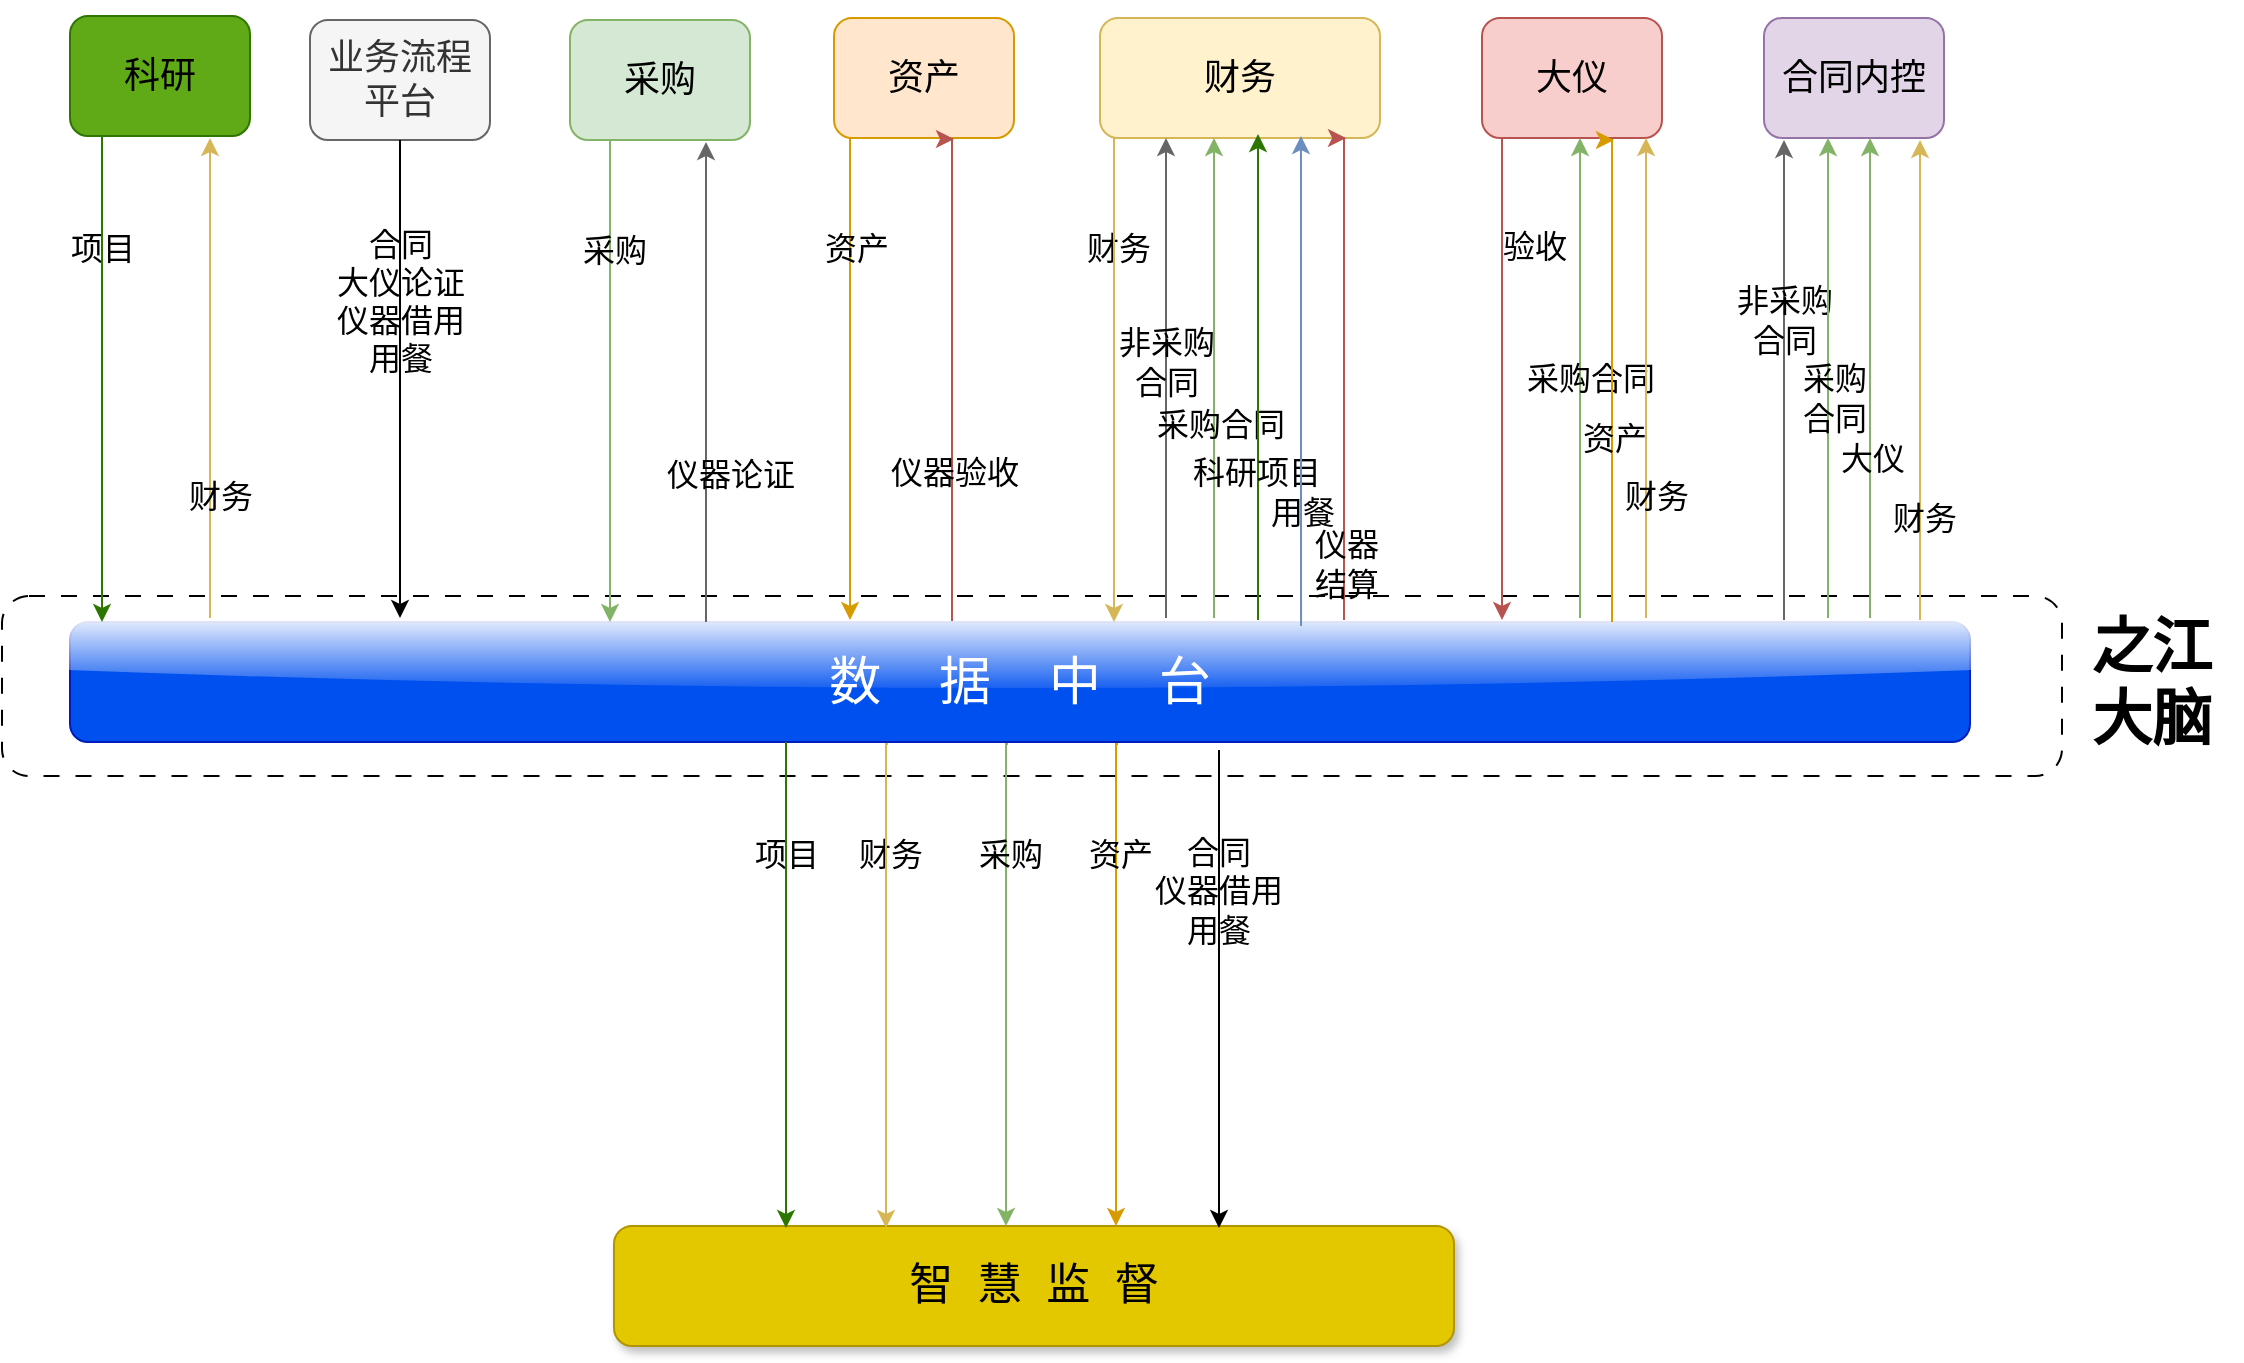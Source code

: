 <mxfile version="27.1.4">
  <diagram name="第 1 页" id="l95064EMbNkhba51N2tE">
    <mxGraphModel dx="1554" dy="807" grid="1" gridSize="10" guides="1" tooltips="1" connect="1" arrows="1" fold="1" page="1" pageScale="1" pageWidth="827" pageHeight="1169" math="0" shadow="0">
      <root>
        <mxCell id="0" />
        <mxCell id="1" parent="0" />
        <mxCell id="8e4hBtmDDEDwPUvlh3ac-1" value="" style="rounded=1;whiteSpace=wrap;html=1;dashed=1;dashPattern=8 8;" vertex="1" parent="1">
          <mxGeometry x="60" y="730" width="1030" height="90" as="geometry" />
        </mxCell>
        <mxCell id="HQYJDGUzLjrmjBtzh0W9-1" value="&lt;article data-clipboard-cangjie=&quot;[&amp;quot;root&amp;quot;,{&amp;quot;copyFrom&amp;quot;:&amp;quot;im-native&amp;quot;},[&amp;quot;p&amp;quot;,{},[&amp;quot;span&amp;quot;,{&amp;quot;data-type&amp;quot;:&amp;quot;text&amp;quot;},[&amp;quot;span&amp;quot;,{&amp;quot;data-type&amp;quot;:&amp;quot;leaf&amp;quot;},&amp;quot;业务流程平台&amp;quot;]]]]&quot; class=&quot;4ever-article&quot;&gt;&lt;p&gt;业务流程平台&lt;/p&gt;&lt;/article&gt;" style="rounded=1;whiteSpace=wrap;html=1;fillColor=#f5f5f5;fontColor=#333333;strokeColor=#666666;fontSize=18;" parent="1" vertex="1">
          <mxGeometry x="214" y="442" width="90" height="60" as="geometry" />
        </mxCell>
        <mxCell id="HQYJDGUzLjrmjBtzh0W9-2" value="数&amp;nbsp; &amp;nbsp; 据&amp;nbsp; &amp;nbsp; 中&amp;nbsp; &amp;nbsp; 台" style="rounded=1;whiteSpace=wrap;html=1;fillColor=#0050ef;fontColor=#ffffff;strokeColor=#001DBC;fontSize=26;glass=1;" parent="1" vertex="1">
          <mxGeometry x="94" y="743" width="950" height="60" as="geometry" />
        </mxCell>
        <mxCell id="HQYJDGUzLjrmjBtzh0W9-5" value="合同&lt;div&gt;大仪论证&lt;/div&gt;&lt;div&gt;仪器借用&lt;/div&gt;&lt;div&gt;用餐&lt;br&gt;&lt;div&gt;&lt;br&gt;&lt;/div&gt;&lt;/div&gt;" style="text;html=1;align=center;verticalAlign=middle;resizable=0;points=[];autosize=1;strokeColor=none;fillColor=none;fontSize=16;" parent="1" vertex="1">
          <mxGeometry x="214" y="537" width="90" height="110" as="geometry" />
        </mxCell>
        <mxCell id="HQYJDGUzLjrmjBtzh0W9-6" value="合同" style="text;html=1;align=center;verticalAlign=middle;resizable=0;points=[];autosize=1;strokeColor=none;fillColor=none;fontSize=14;" parent="1" vertex="1">
          <mxGeometry x="339" y="470" width="50" height="30" as="geometry" />
        </mxCell>
        <mxCell id="HQYJDGUzLjrmjBtzh0W9-8" value="采购" style="rounded=1;whiteSpace=wrap;html=1;fillColor=#d5e8d4;strokeColor=#82b366;fontSize=18;" parent="1" vertex="1">
          <mxGeometry x="344" y="442" width="90" height="60" as="geometry" />
        </mxCell>
        <mxCell id="HQYJDGUzLjrmjBtzh0W9-9" value="合同" style="text;html=1;align=center;verticalAlign=middle;resizable=0;points=[];autosize=1;strokeColor=none;fillColor=none;fontSize=14;" parent="1" vertex="1">
          <mxGeometry x="471" y="469" width="50" height="30" as="geometry" />
        </mxCell>
        <mxCell id="HQYJDGUzLjrmjBtzh0W9-10" value="资产" style="rounded=1;whiteSpace=wrap;html=1;fillColor=#ffe6cc;strokeColor=#d79b00;fontSize=18;" parent="1" vertex="1">
          <mxGeometry x="476" y="441" width="90" height="60" as="geometry" />
        </mxCell>
        <mxCell id="HQYJDGUzLjrmjBtzh0W9-11" value="合同" style="text;html=1;align=center;verticalAlign=middle;resizable=0;points=[];autosize=1;strokeColor=none;fillColor=none;fontSize=14;" parent="1" vertex="1">
          <mxGeometry x="642" y="469" width="50" height="30" as="geometry" />
        </mxCell>
        <mxCell id="HQYJDGUzLjrmjBtzh0W9-12" value="财务" style="rounded=1;whiteSpace=wrap;html=1;fillColor=#fff2cc;strokeColor=#d6b656;fontSize=18;" parent="1" vertex="1">
          <mxGeometry x="609" y="441" width="140" height="60" as="geometry" />
        </mxCell>
        <mxCell id="HQYJDGUzLjrmjBtzh0W9-13" value="合同" style="text;html=1;align=center;verticalAlign=middle;resizable=0;points=[];autosize=1;strokeColor=none;fillColor=none;fontSize=14;" parent="1" vertex="1">
          <mxGeometry x="795" y="469" width="50" height="30" as="geometry" />
        </mxCell>
        <mxCell id="HQYJDGUzLjrmjBtzh0W9-14" value="大仪" style="rounded=1;whiteSpace=wrap;html=1;fillColor=#f8cecc;strokeColor=#b85450;fontSize=18;" parent="1" vertex="1">
          <mxGeometry x="800" y="441" width="90" height="60" as="geometry" />
        </mxCell>
        <mxCell id="HQYJDGUzLjrmjBtzh0W9-15" value="合同" style="text;html=1;align=center;verticalAlign=middle;resizable=0;points=[];autosize=1;strokeColor=none;fillColor=none;fontSize=14;" parent="1" vertex="1">
          <mxGeometry x="936" y="469" width="50" height="30" as="geometry" />
        </mxCell>
        <mxCell id="HQYJDGUzLjrmjBtzh0W9-16" value="合同内控" style="rounded=1;whiteSpace=wrap;html=1;fillColor=#e1d5e7;strokeColor=#9673a6;fontSize=18;" parent="1" vertex="1">
          <mxGeometry x="941" y="441" width="90" height="60" as="geometry" />
        </mxCell>
        <mxCell id="HQYJDGUzLjrmjBtzh0W9-17" style="edgeStyle=orthogonalEdgeStyle;rounded=0;orthogonalLoop=1;jettySize=auto;html=1;" parent="1" source="HQYJDGUzLjrmjBtzh0W9-1" edge="1">
          <mxGeometry relative="1" as="geometry">
            <mxPoint x="259" y="741" as="targetPoint" />
          </mxGeometry>
        </mxCell>
        <mxCell id="HQYJDGUzLjrmjBtzh0W9-18" value="财务" style="text;html=1;align=center;verticalAlign=middle;resizable=0;points=[];autosize=1;strokeColor=none;fillColor=default;fontSize=16;" parent="1" vertex="1">
          <mxGeometry x="588" y="541" width="60" height="30" as="geometry" />
        </mxCell>
        <mxCell id="HQYJDGUzLjrmjBtzh0W9-19" style="edgeStyle=orthogonalEdgeStyle;rounded=0;orthogonalLoop=1;jettySize=auto;html=1;fillColor=#f5f5f5;strokeColor=#666666;" parent="1" edge="1">
          <mxGeometry relative="1" as="geometry">
            <mxPoint x="642" y="741" as="sourcePoint" />
            <mxPoint x="642" y="501" as="targetPoint" />
          </mxGeometry>
        </mxCell>
        <mxCell id="HQYJDGUzLjrmjBtzh0W9-20" value="非采购&lt;div&gt;合同&lt;/div&gt;" style="text;html=1;align=center;verticalAlign=middle;resizable=0;points=[];autosize=1;strokeColor=none;fillColor=none;fontSize=16;" parent="1" vertex="1">
          <mxGeometry x="607" y="588" width="70" height="50" as="geometry" />
        </mxCell>
        <mxCell id="HQYJDGUzLjrmjBtzh0W9-21" style="edgeStyle=orthogonalEdgeStyle;rounded=0;orthogonalLoop=1;jettySize=auto;html=1;fillColor=#d5e8d4;strokeColor=#82b366;" parent="1" edge="1">
          <mxGeometry relative="1" as="geometry">
            <mxPoint x="666" y="741" as="sourcePoint" />
            <mxPoint x="666" y="501" as="targetPoint" />
          </mxGeometry>
        </mxCell>
        <mxCell id="HQYJDGUzLjrmjBtzh0W9-22" value="采购合同" style="text;html=1;align=center;verticalAlign=middle;resizable=0;points=[];autosize=1;strokeColor=none;fillColor=none;fontSize=16;" parent="1" vertex="1">
          <mxGeometry x="624" y="629" width="90" height="30" as="geometry" />
        </mxCell>
        <mxCell id="HQYJDGUzLjrmjBtzh0W9-25" value="" style="edgeStyle=orthogonalEdgeStyle;rounded=0;orthogonalLoop=1;jettySize=auto;html=1;entryX=0.057;entryY=0.027;entryDx=0;entryDy=0;entryPerimeter=0;fillColor=#d5e8d4;strokeColor=#82b366;" parent="1" edge="1">
          <mxGeometry relative="1" as="geometry">
            <mxPoint x="364" y="743" as="targetPoint" />
            <mxPoint x="365" y="502" as="sourcePoint" />
            <Array as="points">
              <mxPoint x="364" y="502" />
            </Array>
          </mxGeometry>
        </mxCell>
        <mxCell id="HQYJDGUzLjrmjBtzh0W9-26" value="采购" style="text;html=1;align=center;verticalAlign=middle;resizable=0;points=[];autosize=1;strokeColor=none;fillColor=none;fontSize=16;" parent="1" vertex="1">
          <mxGeometry x="336" y="542" width="60" height="30" as="geometry" />
        </mxCell>
        <mxCell id="HQYJDGUzLjrmjBtzh0W9-27" value="" style="edgeStyle=orthogonalEdgeStyle;rounded=0;orthogonalLoop=1;jettySize=auto;html=1;entryX=0.057;entryY=0.027;entryDx=0;entryDy=0;entryPerimeter=0;fillColor=#ffe6cc;strokeColor=#d79b00;" parent="1" edge="1">
          <mxGeometry relative="1" as="geometry">
            <mxPoint x="484" y="742" as="targetPoint" />
            <mxPoint x="485" y="501" as="sourcePoint" />
            <Array as="points">
              <mxPoint x="484" y="501" />
            </Array>
          </mxGeometry>
        </mxCell>
        <mxCell id="HQYJDGUzLjrmjBtzh0W9-28" value="资产" style="text;html=1;align=center;verticalAlign=middle;resizable=0;points=[];autosize=1;strokeColor=none;fillColor=none;fontSize=16;" parent="1" vertex="1">
          <mxGeometry x="457" y="541" width="60" height="30" as="geometry" />
        </mxCell>
        <mxCell id="HQYJDGUzLjrmjBtzh0W9-29" value="" style="edgeStyle=orthogonalEdgeStyle;rounded=0;orthogonalLoop=1;jettySize=auto;html=1;entryX=0.057;entryY=0.027;entryDx=0;entryDy=0;entryPerimeter=0;fillColor=#f8cecc;strokeColor=#b85450;" parent="1" edge="1">
          <mxGeometry relative="1" as="geometry">
            <mxPoint x="810" y="742" as="targetPoint" />
            <mxPoint x="811" y="501" as="sourcePoint" />
            <Array as="points">
              <mxPoint x="810" y="501" />
            </Array>
          </mxGeometry>
        </mxCell>
        <mxCell id="HQYJDGUzLjrmjBtzh0W9-30" value="验收" style="text;html=1;align=center;verticalAlign=middle;resizable=0;points=[];autosize=1;strokeColor=none;fillColor=none;fontSize=16;" parent="1" vertex="1">
          <mxGeometry x="796" y="540" width="60" height="30" as="geometry" />
        </mxCell>
        <mxCell id="HQYJDGUzLjrmjBtzh0W9-31" style="edgeStyle=orthogonalEdgeStyle;rounded=0;orthogonalLoop=1;jettySize=auto;html=1;fillColor=#f5f5f5;strokeColor=#666666;" parent="1" edge="1">
          <mxGeometry relative="1" as="geometry">
            <mxPoint x="951" y="742" as="sourcePoint" />
            <mxPoint x="951" y="502" as="targetPoint" />
          </mxGeometry>
        </mxCell>
        <mxCell id="HQYJDGUzLjrmjBtzh0W9-32" value="非采购&lt;div&gt;合同&lt;/div&gt;" style="text;html=1;align=center;verticalAlign=middle;resizable=0;points=[];autosize=1;strokeColor=none;fillColor=none;fontSize=16;" parent="1" vertex="1">
          <mxGeometry x="916" y="567" width="70" height="50" as="geometry" />
        </mxCell>
        <mxCell id="HQYJDGUzLjrmjBtzh0W9-33" style="edgeStyle=orthogonalEdgeStyle;rounded=0;orthogonalLoop=1;jettySize=auto;html=1;fillColor=#d5e8d4;strokeColor=#82b366;" parent="1" edge="1">
          <mxGeometry relative="1" as="geometry">
            <mxPoint x="973" y="741" as="sourcePoint" />
            <mxPoint x="973" y="501" as="targetPoint" />
          </mxGeometry>
        </mxCell>
        <mxCell id="HQYJDGUzLjrmjBtzh0W9-34" value="采购&lt;div&gt;合同&lt;/div&gt;" style="text;html=1;align=center;verticalAlign=middle;resizable=0;points=[];autosize=1;strokeColor=none;fillColor=none;fontSize=16;" parent="1" vertex="1">
          <mxGeometry x="946" y="606" width="60" height="50" as="geometry" />
        </mxCell>
        <mxCell id="HQYJDGUzLjrmjBtzh0W9-35" style="edgeStyle=orthogonalEdgeStyle;rounded=0;orthogonalLoop=1;jettySize=auto;html=1;fillColor=#d5e8d4;strokeColor=#82b366;" parent="1" edge="1">
          <mxGeometry relative="1" as="geometry">
            <mxPoint x="994" y="741" as="sourcePoint" />
            <mxPoint x="994" y="501" as="targetPoint" />
          </mxGeometry>
        </mxCell>
        <mxCell id="HQYJDGUzLjrmjBtzh0W9-36" value="大仪" style="text;html=1;align=center;verticalAlign=middle;resizable=0;points=[];autosize=1;strokeColor=none;fillColor=none;fontSize=16;" parent="1" vertex="1">
          <mxGeometry x="965" y="646" width="60" height="30" as="geometry" />
        </mxCell>
        <mxCell id="HQYJDGUzLjrmjBtzh0W9-37" value="智&amp;nbsp; 慧&amp;nbsp; 监&amp;nbsp; 督" style="html=1;fontSize=22;fillColor=#e3c800;strokeColor=#B09500;fontColor=#000000;rounded=1;glass=0;shadow=1;whiteSpace=wrap;" parent="1" vertex="1">
          <mxGeometry x="366" y="1045" width="420" height="60" as="geometry" />
        </mxCell>
        <mxCell id="HQYJDGUzLjrmjBtzh0W9-39" value="科研" style="rounded=1;whiteSpace=wrap;html=1;fillColor=#60a917;fontColor=#000000;strokeColor=#2D7600;fontSize=18;" parent="1" vertex="1">
          <mxGeometry x="94" y="440" width="90" height="60" as="geometry" />
        </mxCell>
        <mxCell id="HQYJDGUzLjrmjBtzh0W9-40" value="项目" style="text;html=1;align=center;verticalAlign=middle;resizable=0;points=[];autosize=1;strokeColor=none;fillColor=none;fontSize=16;" parent="1" vertex="1">
          <mxGeometry x="80" y="541" width="60" height="30" as="geometry" />
        </mxCell>
        <mxCell id="HQYJDGUzLjrmjBtzh0W9-41" style="edgeStyle=orthogonalEdgeStyle;rounded=0;orthogonalLoop=1;jettySize=auto;html=1;entryX=0.137;entryY=0.027;entryDx=0;entryDy=0;entryPerimeter=0;fillColor=#60a917;strokeColor=#2D7600;" parent="1" edge="1">
          <mxGeometry relative="1" as="geometry">
            <mxPoint x="110" y="743" as="targetPoint" />
            <mxPoint x="110" y="500" as="sourcePoint" />
          </mxGeometry>
        </mxCell>
        <mxCell id="HQYJDGUzLjrmjBtzh0W9-42" style="edgeStyle=orthogonalEdgeStyle;rounded=0;orthogonalLoop=1;jettySize=auto;html=1;fillColor=#fff2cc;strokeColor=#d6b656;" parent="1" edge="1">
          <mxGeometry relative="1" as="geometry">
            <mxPoint x="164" y="741" as="sourcePoint" />
            <mxPoint x="164" y="501" as="targetPoint" />
          </mxGeometry>
        </mxCell>
        <mxCell id="HQYJDGUzLjrmjBtzh0W9-43" value="财务" style="text;html=1;align=center;verticalAlign=middle;resizable=0;points=[];autosize=1;strokeColor=none;fillColor=none;fontSize=16;" parent="1" vertex="1">
          <mxGeometry x="139" y="665" width="60" height="30" as="geometry" />
        </mxCell>
        <mxCell id="HQYJDGUzLjrmjBtzh0W9-44" style="edgeStyle=orthogonalEdgeStyle;rounded=0;orthogonalLoop=1;jettySize=auto;html=1;entryX=0.137;entryY=0.027;entryDx=0;entryDy=0;entryPerimeter=0;fillColor=#60a917;strokeColor=#2D7600;" parent="1" edge="1">
          <mxGeometry relative="1" as="geometry">
            <mxPoint x="688" y="499" as="targetPoint" />
            <mxPoint x="688" y="742" as="sourcePoint" />
          </mxGeometry>
        </mxCell>
        <mxCell id="HQYJDGUzLjrmjBtzh0W9-45" style="edgeStyle=orthogonalEdgeStyle;rounded=0;orthogonalLoop=1;jettySize=auto;html=1;fillColor=#d5e8d4;strokeColor=#82b366;" parent="1" edge="1">
          <mxGeometry relative="1" as="geometry">
            <mxPoint x="849" y="741" as="sourcePoint" />
            <mxPoint x="849" y="501" as="targetPoint" />
          </mxGeometry>
        </mxCell>
        <mxCell id="HQYJDGUzLjrmjBtzh0W9-46" value="采购合同" style="text;html=1;align=center;verticalAlign=middle;resizable=0;points=[];autosize=1;strokeColor=none;fillColor=none;fontSize=16;" parent="1" vertex="1">
          <mxGeometry x="809" y="606" width="90" height="30" as="geometry" />
        </mxCell>
        <mxCell id="HQYJDGUzLjrmjBtzh0W9-47" value="" style="edgeStyle=orthogonalEdgeStyle;rounded=0;orthogonalLoop=1;jettySize=auto;html=1;entryX=0.057;entryY=0.027;entryDx=0;entryDy=0;entryPerimeter=0;fillColor=#fff2cc;strokeColor=#d6b656;" parent="1" edge="1">
          <mxGeometry relative="1" as="geometry">
            <mxPoint x="616" y="743" as="targetPoint" />
            <mxPoint x="617" y="501" as="sourcePoint" />
            <Array as="points">
              <mxPoint x="616" y="501" />
            </Array>
          </mxGeometry>
        </mxCell>
        <mxCell id="HQYJDGUzLjrmjBtzh0W9-48" value="科研项目" style="text;html=1;align=center;verticalAlign=middle;resizable=0;points=[];autosize=1;strokeColor=none;fillColor=none;fontSize=16;" parent="1" vertex="1">
          <mxGeometry x="642" y="653" width="90" height="30" as="geometry" />
        </mxCell>
        <mxCell id="HQYJDGUzLjrmjBtzh0W9-49" value="" style="edgeStyle=orthogonalEdgeStyle;rounded=0;orthogonalLoop=1;jettySize=auto;html=1;fillColor=#dae8fc;strokeColor=#6c8ebf;entryX=0.833;entryY=1;entryDx=0;entryDy=0;entryPerimeter=0;" parent="1" edge="1">
          <mxGeometry relative="1" as="geometry">
            <mxPoint x="709.49" y="500" as="targetPoint" />
            <mxPoint x="709.52" y="745" as="sourcePoint" />
            <Array as="points">
              <mxPoint x="710" y="623" />
              <mxPoint x="710" y="623" />
            </Array>
          </mxGeometry>
        </mxCell>
        <mxCell id="HQYJDGUzLjrmjBtzh0W9-50" value="用餐" style="text;html=1;align=center;verticalAlign=middle;resizable=0;points=[];autosize=1;strokeColor=none;fillColor=none;fontSize=16;" parent="1" vertex="1">
          <mxGeometry x="680" y="673" width="60" height="30" as="geometry" />
        </mxCell>
        <mxCell id="HQYJDGUzLjrmjBtzh0W9-51" value="" style="edgeStyle=orthogonalEdgeStyle;rounded=0;orthogonalLoop=1;jettySize=auto;html=1;entryX=0.057;entryY=0.027;entryDx=0;entryDy=0;entryPerimeter=0;fillColor=#f8cecc;strokeColor=#b85450;" parent="1" edge="1">
          <mxGeometry relative="1" as="geometry">
            <mxPoint x="536" y="501.5" as="targetPoint" />
            <mxPoint x="535" y="742.5" as="sourcePoint" />
            <Array as="points">
              <mxPoint x="535" y="501.5" />
            </Array>
          </mxGeometry>
        </mxCell>
        <mxCell id="HQYJDGUzLjrmjBtzh0W9-52" value="仪器验收" style="text;html=1;align=center;verticalAlign=middle;resizable=0;points=[];autosize=1;strokeColor=none;fillColor=none;fontSize=16;" parent="1" vertex="1">
          <mxGeometry x="491" y="653" width="90" height="30" as="geometry" />
        </mxCell>
        <mxCell id="HQYJDGUzLjrmjBtzh0W9-53" value="" style="edgeStyle=orthogonalEdgeStyle;rounded=0;orthogonalLoop=1;jettySize=auto;html=1;entryX=0.057;entryY=0.027;entryDx=0;entryDy=0;entryPerimeter=0;fillColor=#ffe6cc;strokeColor=#d79b00;" parent="1" edge="1">
          <mxGeometry relative="1" as="geometry">
            <mxPoint x="866" y="502" as="targetPoint" />
            <mxPoint x="865" y="743" as="sourcePoint" />
            <Array as="points">
              <mxPoint x="865" y="502" />
            </Array>
          </mxGeometry>
        </mxCell>
        <mxCell id="HQYJDGUzLjrmjBtzh0W9-54" value="资产" style="text;html=1;align=center;verticalAlign=middle;resizable=0;points=[];autosize=1;strokeColor=none;fillColor=none;fontSize=16;" parent="1" vertex="1">
          <mxGeometry x="836" y="636" width="60" height="30" as="geometry" />
        </mxCell>
        <mxCell id="HQYJDGUzLjrmjBtzh0W9-55" style="edgeStyle=orthogonalEdgeStyle;rounded=0;orthogonalLoop=1;jettySize=auto;html=1;fillColor=#fff2cc;strokeColor=#d6b656;" parent="1" edge="1">
          <mxGeometry relative="1" as="geometry">
            <mxPoint x="882" y="741" as="sourcePoint" />
            <mxPoint x="882" y="501" as="targetPoint" />
          </mxGeometry>
        </mxCell>
        <mxCell id="HQYJDGUzLjrmjBtzh0W9-56" value="财务" style="text;html=1;align=center;verticalAlign=middle;resizable=0;points=[];autosize=1;strokeColor=none;fillColor=none;fontSize=16;" parent="1" vertex="1">
          <mxGeometry x="857" y="665" width="60" height="30" as="geometry" />
        </mxCell>
        <mxCell id="HQYJDGUzLjrmjBtzh0W9-57" style="edgeStyle=orthogonalEdgeStyle;rounded=0;orthogonalLoop=1;jettySize=auto;html=1;fillColor=#fff2cc;strokeColor=#d6b656;" parent="1" edge="1">
          <mxGeometry relative="1" as="geometry">
            <mxPoint x="1019" y="742" as="sourcePoint" />
            <mxPoint x="1019" y="502" as="targetPoint" />
          </mxGeometry>
        </mxCell>
        <mxCell id="HQYJDGUzLjrmjBtzh0W9-58" value="财务" style="text;html=1;align=center;verticalAlign=middle;resizable=0;points=[];autosize=1;strokeColor=none;fillColor=none;fontSize=16;" parent="1" vertex="1">
          <mxGeometry x="991" y="676" width="60" height="30" as="geometry" />
        </mxCell>
        <mxCell id="HQYJDGUzLjrmjBtzh0W9-59" value="" style="edgeStyle=orthogonalEdgeStyle;rounded=0;orthogonalLoop=1;jettySize=auto;html=1;entryX=0.057;entryY=0.027;entryDx=0;entryDy=0;entryPerimeter=0;fillColor=#f8cecc;strokeColor=#b85450;" parent="1" edge="1">
          <mxGeometry relative="1" as="geometry">
            <mxPoint x="732" y="501" as="targetPoint" />
            <mxPoint x="731" y="742" as="sourcePoint" />
            <Array as="points">
              <mxPoint x="731" y="501" />
            </Array>
          </mxGeometry>
        </mxCell>
        <mxCell id="HQYJDGUzLjrmjBtzh0W9-60" value="&lt;div&gt;仪器&lt;/div&gt;结算" style="text;html=1;align=center;verticalAlign=middle;resizable=0;points=[];autosize=1;strokeColor=none;fillColor=none;fontSize=16;" parent="1" vertex="1">
          <mxGeometry x="702" y="688.5" width="60" height="50" as="geometry" />
        </mxCell>
        <mxCell id="HQYJDGUzLjrmjBtzh0W9-61" value="财务" style="text;html=1;align=center;verticalAlign=middle;resizable=0;points=[];autosize=1;strokeColor=none;fillColor=default;fontSize=16;" parent="1" vertex="1">
          <mxGeometry x="474" y="844" width="60" height="30" as="geometry" />
        </mxCell>
        <mxCell id="HQYJDGUzLjrmjBtzh0W9-62" value="" style="edgeStyle=orthogonalEdgeStyle;rounded=0;orthogonalLoop=1;jettySize=auto;html=1;entryX=0.057;entryY=0.027;entryDx=0;entryDy=0;entryPerimeter=0;fillColor=#fff2cc;strokeColor=#d6b656;" parent="1" edge="1">
          <mxGeometry relative="1" as="geometry">
            <mxPoint x="502" y="1046" as="targetPoint" />
            <mxPoint x="503" y="804" as="sourcePoint" />
            <Array as="points">
              <mxPoint x="502" y="804" />
            </Array>
          </mxGeometry>
        </mxCell>
        <mxCell id="HQYJDGUzLjrmjBtzh0W9-65" value="项目" style="text;html=1;align=center;verticalAlign=middle;resizable=0;points=[];autosize=1;strokeColor=none;fillColor=none;fontSize=16;" parent="1" vertex="1">
          <mxGeometry x="422" y="844" width="60" height="30" as="geometry" />
        </mxCell>
        <mxCell id="HQYJDGUzLjrmjBtzh0W9-66" style="edgeStyle=orthogonalEdgeStyle;rounded=0;orthogonalLoop=1;jettySize=auto;html=1;entryX=0.137;entryY=0.027;entryDx=0;entryDy=0;entryPerimeter=0;fillColor=#60a917;strokeColor=#2D7600;" parent="1" edge="1">
          <mxGeometry relative="1" as="geometry">
            <mxPoint x="452" y="1046" as="targetPoint" />
            <mxPoint x="452" y="803" as="sourcePoint" />
          </mxGeometry>
        </mxCell>
        <mxCell id="HQYJDGUzLjrmjBtzh0W9-75" value="" style="edgeStyle=orthogonalEdgeStyle;rounded=0;orthogonalLoop=1;jettySize=auto;html=1;entryX=0.057;entryY=0.027;entryDx=0;entryDy=0;entryPerimeter=0;fillColor=#ffe6cc;strokeColor=#d79b00;" parent="1" edge="1">
          <mxGeometry relative="1" as="geometry">
            <mxPoint x="617" y="1045" as="targetPoint" />
            <mxPoint x="618" y="804" as="sourcePoint" />
            <Array as="points">
              <mxPoint x="617" y="804" />
            </Array>
          </mxGeometry>
        </mxCell>
        <mxCell id="HQYJDGUzLjrmjBtzh0W9-76" value="资产" style="text;html=1;align=center;verticalAlign=middle;resizable=0;points=[];autosize=1;strokeColor=none;fillColor=none;fontSize=16;" parent="1" vertex="1">
          <mxGeometry x="589" y="844" width="60" height="30" as="geometry" />
        </mxCell>
        <mxCell id="HQYJDGUzLjrmjBtzh0W9-77" style="edgeStyle=orthogonalEdgeStyle;rounded=0;orthogonalLoop=1;jettySize=auto;html=1;" parent="1" edge="1">
          <mxGeometry relative="1" as="geometry">
            <mxPoint x="668.5" y="807" as="sourcePoint" />
            <mxPoint x="668.5" y="1046" as="targetPoint" />
          </mxGeometry>
        </mxCell>
        <mxCell id="HQYJDGUzLjrmjBtzh0W9-78" value="合同&lt;div&gt;&lt;span style=&quot;background-color: transparent; color: light-dark(rgb(0, 0, 0), rgb(255, 255, 255));&quot;&gt;仪器借用&lt;/span&gt;&lt;/div&gt;&lt;div&gt;&lt;span style=&quot;background-color: transparent; color: light-dark(rgb(0, 0, 0), rgb(255, 255, 255));&quot;&gt;用餐&lt;/span&gt;&lt;/div&gt;&lt;div&gt;&lt;span style=&quot;background-color: transparent; color: light-dark(rgb(0, 0, 0), rgb(255, 255, 255));&quot;&gt;&lt;br&gt;&lt;/span&gt;&lt;/div&gt;" style="text;html=1;align=center;verticalAlign=middle;resizable=0;points=[];autosize=1;strokeColor=none;fillColor=none;fontSize=16;" parent="1" vertex="1">
          <mxGeometry x="623" y="842" width="90" height="90" as="geometry" />
        </mxCell>
        <mxCell id="HQYJDGUzLjrmjBtzh0W9-79" value="" style="edgeStyle=orthogonalEdgeStyle;rounded=0;orthogonalLoop=1;jettySize=auto;html=1;entryX=0.057;entryY=0.027;entryDx=0;entryDy=0;entryPerimeter=0;fillColor=#d5e8d4;strokeColor=#82b366;" parent="1" edge="1">
          <mxGeometry relative="1" as="geometry">
            <mxPoint x="562" y="1045" as="targetPoint" />
            <mxPoint x="563" y="804" as="sourcePoint" />
            <Array as="points">
              <mxPoint x="562" y="804" />
            </Array>
          </mxGeometry>
        </mxCell>
        <mxCell id="HQYJDGUzLjrmjBtzh0W9-80" value="采购" style="text;html=1;align=center;verticalAlign=middle;resizable=0;points=[];autosize=1;strokeColor=none;fillColor=none;fontSize=16;" parent="1" vertex="1">
          <mxGeometry x="534" y="844" width="60" height="30" as="geometry" />
        </mxCell>
        <mxCell id="HQYJDGUzLjrmjBtzh0W9-81" style="edgeStyle=orthogonalEdgeStyle;rounded=0;orthogonalLoop=1;jettySize=auto;html=1;fillColor=#f5f5f5;strokeColor=#666666;" parent="1" edge="1">
          <mxGeometry relative="1" as="geometry">
            <mxPoint x="412" y="743" as="sourcePoint" />
            <mxPoint x="412" y="503" as="targetPoint" />
          </mxGeometry>
        </mxCell>
        <mxCell id="HQYJDGUzLjrmjBtzh0W9-82" value="仪器论证" style="text;html=1;align=center;verticalAlign=middle;resizable=0;points=[];autosize=1;strokeColor=none;fillColor=none;fontSize=16;" parent="1" vertex="1">
          <mxGeometry x="379" y="654" width="90" height="30" as="geometry" />
        </mxCell>
        <mxCell id="8e4hBtmDDEDwPUvlh3ac-2" value="之江大脑" style="text;html=1;align=center;verticalAlign=middle;whiteSpace=wrap;rounded=0;fontSize=30;fontStyle=1" vertex="1" parent="1">
          <mxGeometry x="1090" y="758" width="90" height="30" as="geometry" />
        </mxCell>
      </root>
    </mxGraphModel>
  </diagram>
</mxfile>
